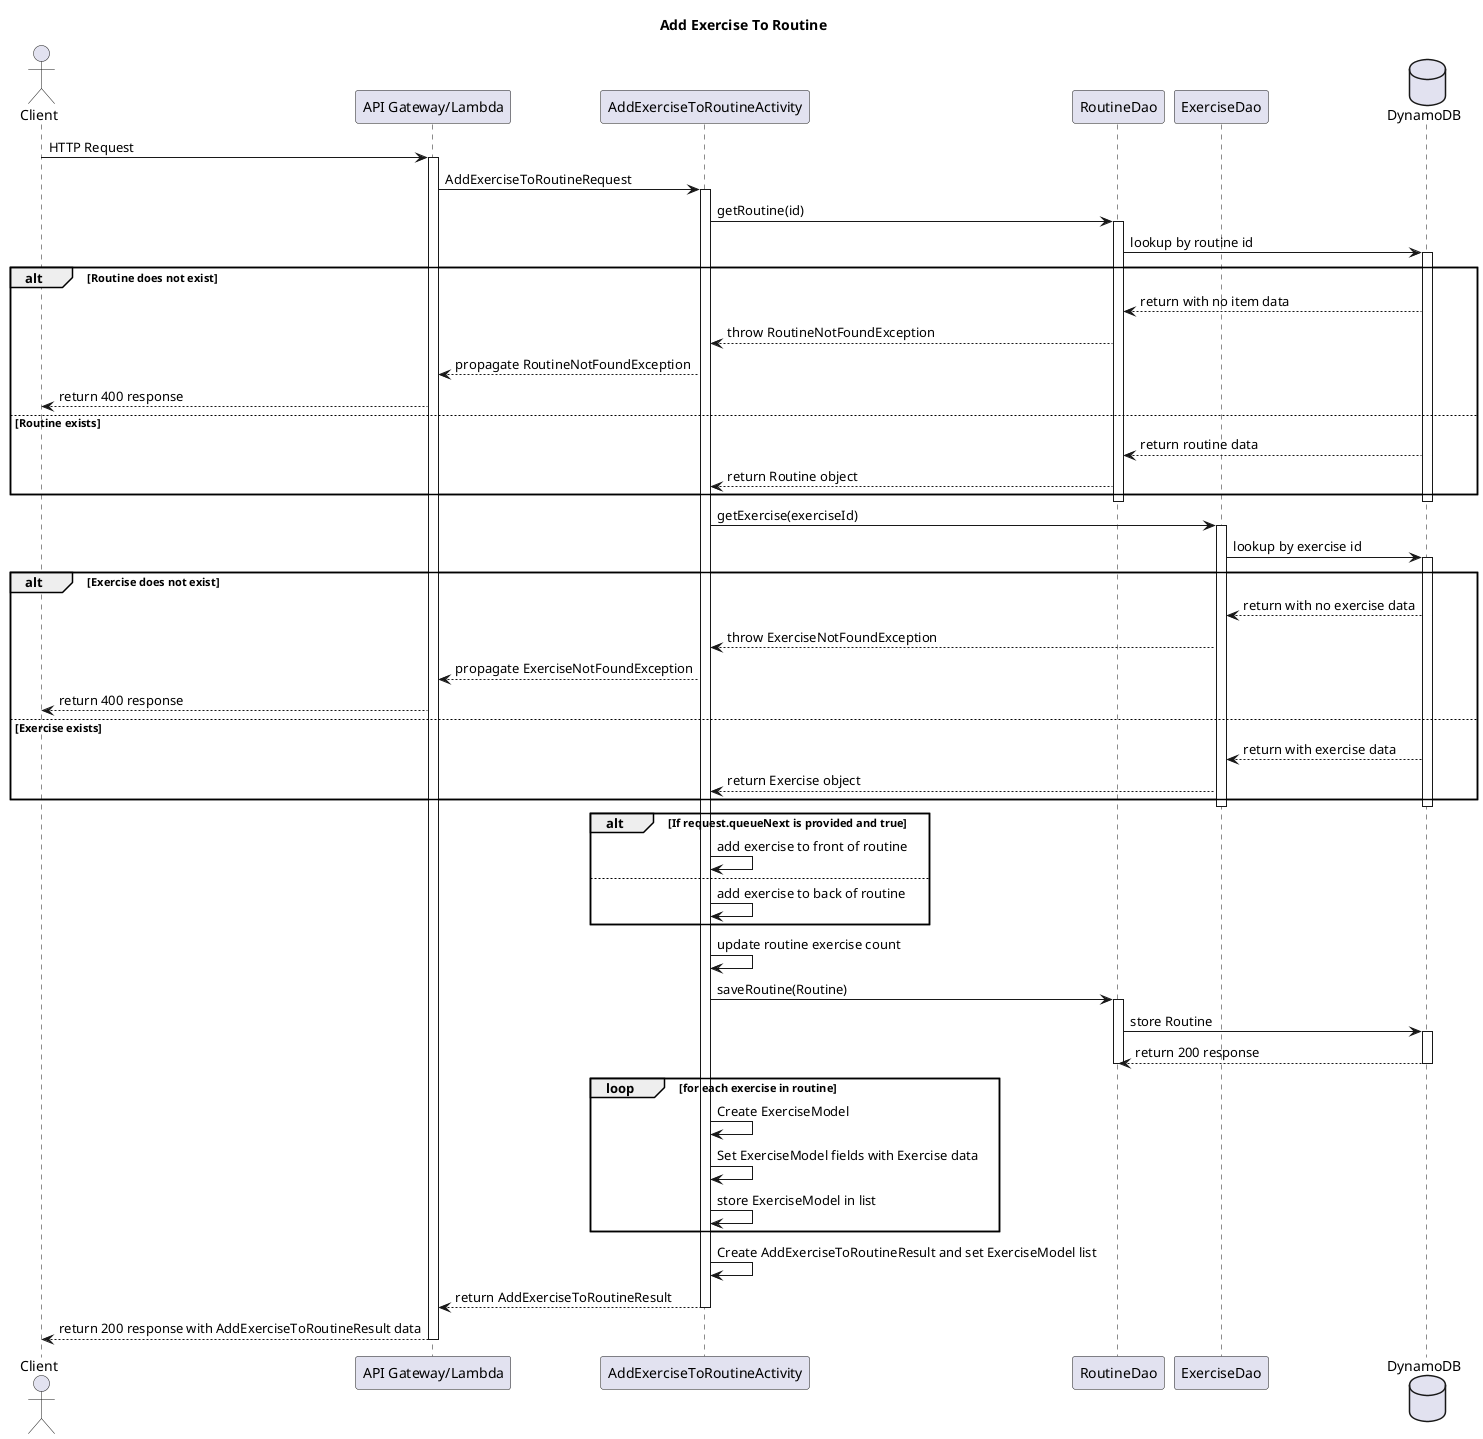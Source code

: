     @startuml

    actor "Client" as client
    participant "API Gateway/Lambda" as apiGateway
    participant "AddExerciseToRoutineActivity" as addExerciseActivity
    participant "RoutineDao" as routineDao
    participant "ExerciseDao" as exerciseDao
    database "DynamoDB" as dynamoDB

    title Add Exercise To Routine

    client -> apiGateway : HTTP Request
    activate apiGateway

    apiGateway -> addExerciseActivity : AddExerciseToRoutineRequest
    activate addExerciseActivity

    addExerciseActivity -> routineDao : getRoutine(id)
    activate routineDao

    routineDao -> dynamoDB : lookup by routine id
    activate dynamoDB

    alt Routine does not exist
        dynamoDB --> routineDao : return with no item data
        routineDao --> addExerciseActivity : throw RoutineNotFoundException
        addExerciseActivity --> apiGateway : propagate RoutineNotFoundException
        apiGateway --> client : return 400 response
    else Routine exists
        dynamoDB --> routineDao : return routine data
        routineDao --> addExerciseActivity : return Routine object
    end
    deactivate dynamoDB
    deactivate routineDao

    addExerciseActivity -> exerciseDao : getExercise(exerciseId)
    activate exerciseDao

    exerciseDao -> dynamoDB : lookup by exercise id
    activate dynamoDB

    alt Exercise does not exist
        dynamoDB --> exerciseDao : return with no exercise data
        exerciseDao --> addExerciseActivity : throw ExerciseNotFoundException
        addExerciseActivity --> apiGateway : propagate ExerciseNotFoundException
        apiGateway --> client : return 400 response
    else Exercise exists
        dynamoDB --> exerciseDao : return with exercise data
        exerciseDao --> addExerciseActivity : return Exercise object
    end
    deactivate dynamoDB
    deactivate exerciseDao

    alt If request.queueNext is provided and true
        addExerciseActivity -> addExerciseActivity : add exercise to front of routine
    else
        addExerciseActivity -> addExerciseActivity : add exercise to back of routine
    end

    addExerciseActivity -> addExerciseActivity : update routine exercise count

    addExerciseActivity -> routineDao : saveRoutine(Routine)
    activate routineDao

    routineDao -> dynamoDB : store Routine
    activate dynamoDB

    dynamoDB --> routineDao : return 200 response
    deactivate dynamoDB
    deactivate routineDao

    loop for each exercise in routine
        addExerciseActivity -> addExerciseActivity : Create ExerciseModel
        addExerciseActivity -> addExerciseActivity : Set ExerciseModel fields with Exercise data
        addExerciseActivity -> addExerciseActivity : store ExerciseModel in list
    end

    addExerciseActivity -> addExerciseActivity : Create AddExerciseToRoutineResult and set ExerciseModel list

    addExerciseActivity --> apiGateway : return AddExerciseToRoutineResult
    deactivate addExerciseActivity

    apiGateway --> client : return 200 response with AddExerciseToRoutineResult data
    deactivate apiGateway

    @enduml

